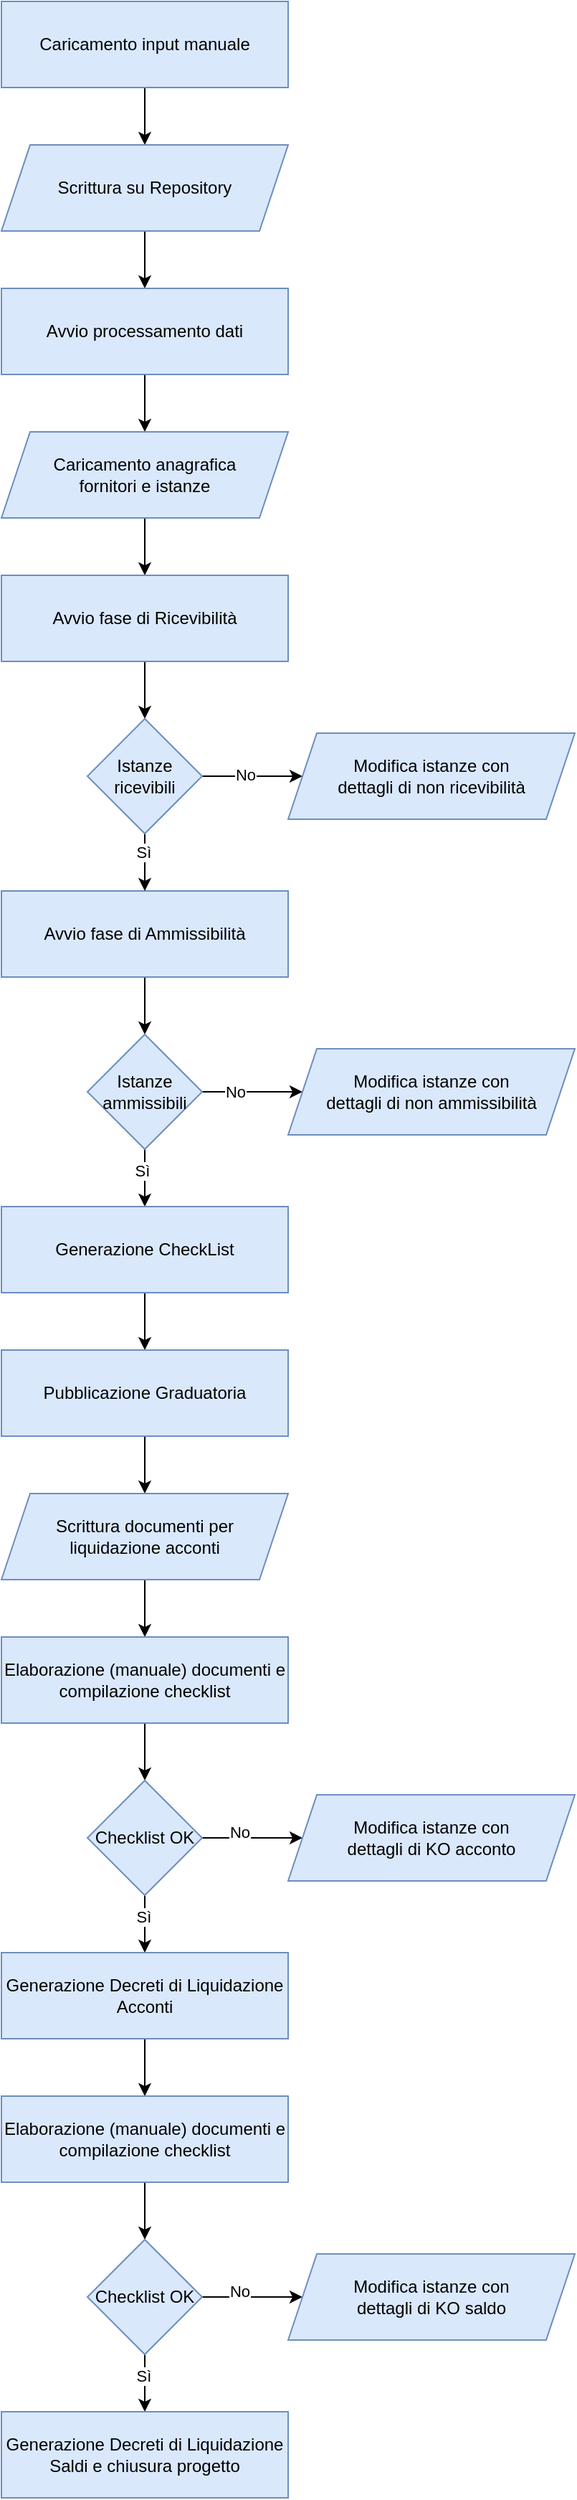 <mxfile version="25.0.3">
  <diagram name="Page-1" id="y5SY14vPfTgrqFBO072k">
    <mxGraphModel dx="1434" dy="746" grid="1" gridSize="10" guides="1" tooltips="1" connect="1" arrows="1" fold="1" page="1" pageScale="1" pageWidth="827" pageHeight="1169" math="0" shadow="0">
      <root>
        <mxCell id="0" />
        <mxCell id="1" parent="0" />
        <mxCell id="a6fkmHo5CkgOSBxt7EsU-4" style="edgeStyle=orthogonalEdgeStyle;rounded=0;orthogonalLoop=1;jettySize=auto;html=1;exitX=0.5;exitY=1;exitDx=0;exitDy=0;" edge="1" parent="1" source="a6fkmHo5CkgOSBxt7EsU-2">
          <mxGeometry relative="1" as="geometry">
            <mxPoint x="340" y="140" as="targetPoint" />
          </mxGeometry>
        </mxCell>
        <mxCell id="a6fkmHo5CkgOSBxt7EsU-2" value="Caricamento input manuale" style="rounded=0;whiteSpace=wrap;html=1;fillColor=#dae8fc;strokeColor=#6c8ebf;" vertex="1" parent="1">
          <mxGeometry x="240" y="40" width="200" height="60" as="geometry" />
        </mxCell>
        <mxCell id="a6fkmHo5CkgOSBxt7EsU-8" style="edgeStyle=orthogonalEdgeStyle;rounded=0;orthogonalLoop=1;jettySize=auto;html=1;exitX=0.5;exitY=1;exitDx=0;exitDy=0;entryX=0.5;entryY=0;entryDx=0;entryDy=0;" edge="1" parent="1" source="a6fkmHo5CkgOSBxt7EsU-6" target="a6fkmHo5CkgOSBxt7EsU-7">
          <mxGeometry relative="1" as="geometry" />
        </mxCell>
        <mxCell id="a6fkmHo5CkgOSBxt7EsU-6" value="Scrittura su&amp;nbsp;&lt;span style=&quot;background-color: initial;&quot;&gt;Repository&lt;/span&gt;" style="shape=parallelogram;perimeter=parallelogramPerimeter;whiteSpace=wrap;html=1;fixedSize=1;fillColor=#dae8fc;strokeColor=#6c8ebf;" vertex="1" parent="1">
          <mxGeometry x="240" y="140" width="200" height="60" as="geometry" />
        </mxCell>
        <mxCell id="a6fkmHo5CkgOSBxt7EsU-10" style="edgeStyle=orthogonalEdgeStyle;rounded=0;orthogonalLoop=1;jettySize=auto;html=1;exitX=0.5;exitY=1;exitDx=0;exitDy=0;entryX=0.5;entryY=0;entryDx=0;entryDy=0;" edge="1" parent="1" source="a6fkmHo5CkgOSBxt7EsU-7" target="a6fkmHo5CkgOSBxt7EsU-9">
          <mxGeometry relative="1" as="geometry" />
        </mxCell>
        <mxCell id="a6fkmHo5CkgOSBxt7EsU-7" value="Avvio processamento dati" style="rounded=0;whiteSpace=wrap;html=1;fillColor=#dae8fc;strokeColor=#6c8ebf;" vertex="1" parent="1">
          <mxGeometry x="240" y="240" width="200" height="60" as="geometry" />
        </mxCell>
        <mxCell id="a6fkmHo5CkgOSBxt7EsU-14" style="edgeStyle=orthogonalEdgeStyle;rounded=0;orthogonalLoop=1;jettySize=auto;html=1;exitX=0.5;exitY=1;exitDx=0;exitDy=0;entryX=0.5;entryY=0;entryDx=0;entryDy=0;" edge="1" parent="1" source="a6fkmHo5CkgOSBxt7EsU-9" target="a6fkmHo5CkgOSBxt7EsU-12">
          <mxGeometry relative="1" as="geometry" />
        </mxCell>
        <mxCell id="a6fkmHo5CkgOSBxt7EsU-9" value="Caricamento anagrafica&lt;div&gt;fornitori e istanze&lt;/div&gt;" style="shape=parallelogram;perimeter=parallelogramPerimeter;whiteSpace=wrap;html=1;fixedSize=1;fillColor=#dae8fc;strokeColor=#6c8ebf;" vertex="1" parent="1">
          <mxGeometry x="240" y="340" width="200" height="60" as="geometry" />
        </mxCell>
        <mxCell id="a6fkmHo5CkgOSBxt7EsU-16" style="edgeStyle=orthogonalEdgeStyle;rounded=0;orthogonalLoop=1;jettySize=auto;html=1;exitX=0.5;exitY=1;exitDx=0;exitDy=0;entryX=0.5;entryY=0;entryDx=0;entryDy=0;" edge="1" parent="1" source="a6fkmHo5CkgOSBxt7EsU-12" target="a6fkmHo5CkgOSBxt7EsU-15">
          <mxGeometry relative="1" as="geometry" />
        </mxCell>
        <mxCell id="a6fkmHo5CkgOSBxt7EsU-12" value="Avvio fase di Ricevibilità" style="rounded=0;whiteSpace=wrap;html=1;fillColor=#dae8fc;strokeColor=#6c8ebf;" vertex="1" parent="1">
          <mxGeometry x="240" y="440" width="200" height="60" as="geometry" />
        </mxCell>
        <mxCell id="a6fkmHo5CkgOSBxt7EsU-25" style="edgeStyle=orthogonalEdgeStyle;rounded=0;orthogonalLoop=1;jettySize=auto;html=1;exitX=0.5;exitY=1;exitDx=0;exitDy=0;entryX=0.5;entryY=0;entryDx=0;entryDy=0;" edge="1" parent="1" source="a6fkmHo5CkgOSBxt7EsU-13" target="a6fkmHo5CkgOSBxt7EsU-22">
          <mxGeometry relative="1" as="geometry" />
        </mxCell>
        <mxCell id="a6fkmHo5CkgOSBxt7EsU-13" value="Avvio fase di Ammissibilità" style="rounded=0;whiteSpace=wrap;html=1;fillColor=#dae8fc;strokeColor=#6c8ebf;" vertex="1" parent="1">
          <mxGeometry x="240" y="660" width="200" height="60" as="geometry" />
        </mxCell>
        <mxCell id="a6fkmHo5CkgOSBxt7EsU-17" style="edgeStyle=orthogonalEdgeStyle;rounded=0;orthogonalLoop=1;jettySize=auto;html=1;exitX=0.5;exitY=1;exitDx=0;exitDy=0;entryX=0.5;entryY=0;entryDx=0;entryDy=0;" edge="1" parent="1" source="a6fkmHo5CkgOSBxt7EsU-15" target="a6fkmHo5CkgOSBxt7EsU-13">
          <mxGeometry relative="1" as="geometry" />
        </mxCell>
        <mxCell id="a6fkmHo5CkgOSBxt7EsU-21" value="Sì" style="edgeLabel;html=1;align=center;verticalAlign=middle;resizable=0;points=[];" vertex="1" connectable="0" parent="a6fkmHo5CkgOSBxt7EsU-17">
          <mxGeometry x="-0.35" y="-1" relative="1" as="geometry">
            <mxPoint as="offset" />
          </mxGeometry>
        </mxCell>
        <mxCell id="a6fkmHo5CkgOSBxt7EsU-19" style="edgeStyle=orthogonalEdgeStyle;rounded=0;orthogonalLoop=1;jettySize=auto;html=1;exitX=1;exitY=0.5;exitDx=0;exitDy=0;" edge="1" parent="1" source="a6fkmHo5CkgOSBxt7EsU-15" target="a6fkmHo5CkgOSBxt7EsU-18">
          <mxGeometry relative="1" as="geometry" />
        </mxCell>
        <mxCell id="a6fkmHo5CkgOSBxt7EsU-20" value="No" style="edgeLabel;html=1;align=center;verticalAlign=middle;resizable=0;points=[];" vertex="1" connectable="0" parent="a6fkmHo5CkgOSBxt7EsU-19">
          <mxGeometry x="-0.143" y="1" relative="1" as="geometry">
            <mxPoint as="offset" />
          </mxGeometry>
        </mxCell>
        <mxCell id="a6fkmHo5CkgOSBxt7EsU-15" value="Istanze ricevibili" style="rhombus;whiteSpace=wrap;html=1;fillColor=#dae8fc;strokeColor=#6c8ebf;" vertex="1" parent="1">
          <mxGeometry x="300" y="540" width="80" height="80" as="geometry" />
        </mxCell>
        <mxCell id="a6fkmHo5CkgOSBxt7EsU-18" value="Modifica istanze con&lt;div&gt;dettagli di non ricevibilità&lt;/div&gt;" style="shape=parallelogram;perimeter=parallelogramPerimeter;whiteSpace=wrap;html=1;fixedSize=1;fillColor=#dae8fc;strokeColor=#6c8ebf;" vertex="1" parent="1">
          <mxGeometry x="440" y="550" width="200" height="60" as="geometry" />
        </mxCell>
        <mxCell id="a6fkmHo5CkgOSBxt7EsU-24" style="edgeStyle=orthogonalEdgeStyle;rounded=0;orthogonalLoop=1;jettySize=auto;html=1;exitX=1;exitY=0.5;exitDx=0;exitDy=0;entryX=0;entryY=0.5;entryDx=0;entryDy=0;" edge="1" parent="1" source="a6fkmHo5CkgOSBxt7EsU-22" target="a6fkmHo5CkgOSBxt7EsU-23">
          <mxGeometry relative="1" as="geometry" />
        </mxCell>
        <mxCell id="a6fkmHo5CkgOSBxt7EsU-26" value="No" style="edgeLabel;html=1;align=center;verticalAlign=middle;resizable=0;points=[];" vertex="1" connectable="0" parent="a6fkmHo5CkgOSBxt7EsU-24">
          <mxGeometry x="-0.343" relative="1" as="geometry">
            <mxPoint as="offset" />
          </mxGeometry>
        </mxCell>
        <mxCell id="a6fkmHo5CkgOSBxt7EsU-28" style="edgeStyle=orthogonalEdgeStyle;rounded=0;orthogonalLoop=1;jettySize=auto;html=1;exitX=0.5;exitY=1;exitDx=0;exitDy=0;entryX=0.5;entryY=0;entryDx=0;entryDy=0;" edge="1" parent="1" source="a6fkmHo5CkgOSBxt7EsU-22" target="a6fkmHo5CkgOSBxt7EsU-27">
          <mxGeometry relative="1" as="geometry" />
        </mxCell>
        <mxCell id="a6fkmHo5CkgOSBxt7EsU-29" value="Sì" style="edgeLabel;html=1;align=center;verticalAlign=middle;resizable=0;points=[];" vertex="1" connectable="0" parent="a6fkmHo5CkgOSBxt7EsU-28">
          <mxGeometry x="-0.25" y="-2" relative="1" as="geometry">
            <mxPoint as="offset" />
          </mxGeometry>
        </mxCell>
        <mxCell id="a6fkmHo5CkgOSBxt7EsU-22" value="Istanze ammissibili" style="rhombus;whiteSpace=wrap;html=1;fillColor=#dae8fc;strokeColor=#6c8ebf;" vertex="1" parent="1">
          <mxGeometry x="300" y="760" width="80" height="80" as="geometry" />
        </mxCell>
        <mxCell id="a6fkmHo5CkgOSBxt7EsU-23" value="Modifica istanze con&lt;div&gt;dettagli di non ammissibilità&lt;/div&gt;" style="shape=parallelogram;perimeter=parallelogramPerimeter;whiteSpace=wrap;html=1;fixedSize=1;fillColor=#dae8fc;strokeColor=#6c8ebf;" vertex="1" parent="1">
          <mxGeometry x="440" y="770" width="200" height="60" as="geometry" />
        </mxCell>
        <mxCell id="a6fkmHo5CkgOSBxt7EsU-31" style="edgeStyle=orthogonalEdgeStyle;rounded=0;orthogonalLoop=1;jettySize=auto;html=1;exitX=0.5;exitY=1;exitDx=0;exitDy=0;entryX=0.5;entryY=0;entryDx=0;entryDy=0;" edge="1" parent="1" source="a6fkmHo5CkgOSBxt7EsU-27" target="a6fkmHo5CkgOSBxt7EsU-30">
          <mxGeometry relative="1" as="geometry" />
        </mxCell>
        <mxCell id="a6fkmHo5CkgOSBxt7EsU-27" value="Generazione CheckList" style="rounded=0;whiteSpace=wrap;html=1;fillColor=#dae8fc;strokeColor=#6c8ebf;" vertex="1" parent="1">
          <mxGeometry x="240" y="880" width="200" height="60" as="geometry" />
        </mxCell>
        <mxCell id="a6fkmHo5CkgOSBxt7EsU-34" style="edgeStyle=orthogonalEdgeStyle;rounded=0;orthogonalLoop=1;jettySize=auto;html=1;exitX=0.5;exitY=1;exitDx=0;exitDy=0;entryX=0.5;entryY=0;entryDx=0;entryDy=0;" edge="1" parent="1" source="a6fkmHo5CkgOSBxt7EsU-30" target="a6fkmHo5CkgOSBxt7EsU-33">
          <mxGeometry relative="1" as="geometry" />
        </mxCell>
        <mxCell id="a6fkmHo5CkgOSBxt7EsU-30" value="Pubblicazione Graduatoria" style="rounded=0;whiteSpace=wrap;html=1;fillColor=#dae8fc;strokeColor=#6c8ebf;" vertex="1" parent="1">
          <mxGeometry x="240" y="980" width="200" height="60" as="geometry" />
        </mxCell>
        <mxCell id="a6fkmHo5CkgOSBxt7EsU-36" style="edgeStyle=orthogonalEdgeStyle;rounded=0;orthogonalLoop=1;jettySize=auto;html=1;exitX=0.5;exitY=1;exitDx=0;exitDy=0;entryX=0.5;entryY=0;entryDx=0;entryDy=0;" edge="1" parent="1" source="a6fkmHo5CkgOSBxt7EsU-33" target="a6fkmHo5CkgOSBxt7EsU-35">
          <mxGeometry relative="1" as="geometry" />
        </mxCell>
        <mxCell id="a6fkmHo5CkgOSBxt7EsU-33" value="Scrittura documenti per&lt;div&gt;liquidazione acconti&lt;/div&gt;" style="shape=parallelogram;perimeter=parallelogramPerimeter;whiteSpace=wrap;html=1;fixedSize=1;fillColor=#dae8fc;strokeColor=#6c8ebf;" vertex="1" parent="1">
          <mxGeometry x="240" y="1080" width="200" height="60" as="geometry" />
        </mxCell>
        <mxCell id="a6fkmHo5CkgOSBxt7EsU-38" style="edgeStyle=orthogonalEdgeStyle;rounded=0;orthogonalLoop=1;jettySize=auto;html=1;exitX=0.5;exitY=1;exitDx=0;exitDy=0;entryX=0.5;entryY=0;entryDx=0;entryDy=0;" edge="1" parent="1" source="a6fkmHo5CkgOSBxt7EsU-35" target="a6fkmHo5CkgOSBxt7EsU-37">
          <mxGeometry relative="1" as="geometry" />
        </mxCell>
        <mxCell id="a6fkmHo5CkgOSBxt7EsU-35" value="Elaborazione (manuale) documenti e compilazione checklist" style="rounded=0;whiteSpace=wrap;html=1;fillColor=#dae8fc;strokeColor=#6c8ebf;" vertex="1" parent="1">
          <mxGeometry x="240" y="1180" width="200" height="60" as="geometry" />
        </mxCell>
        <mxCell id="a6fkmHo5CkgOSBxt7EsU-40" style="edgeStyle=orthogonalEdgeStyle;rounded=0;orthogonalLoop=1;jettySize=auto;html=1;exitX=1;exitY=0.5;exitDx=0;exitDy=0;" edge="1" parent="1" source="a6fkmHo5CkgOSBxt7EsU-37" target="a6fkmHo5CkgOSBxt7EsU-39">
          <mxGeometry relative="1" as="geometry" />
        </mxCell>
        <mxCell id="a6fkmHo5CkgOSBxt7EsU-41" value="No" style="edgeLabel;html=1;align=center;verticalAlign=middle;resizable=0;points=[];" vertex="1" connectable="0" parent="a6fkmHo5CkgOSBxt7EsU-40">
          <mxGeometry x="-0.257" y="4" relative="1" as="geometry">
            <mxPoint as="offset" />
          </mxGeometry>
        </mxCell>
        <mxCell id="a6fkmHo5CkgOSBxt7EsU-43" style="edgeStyle=orthogonalEdgeStyle;rounded=0;orthogonalLoop=1;jettySize=auto;html=1;exitX=0.5;exitY=1;exitDx=0;exitDy=0;entryX=0.5;entryY=0;entryDx=0;entryDy=0;" edge="1" parent="1" source="a6fkmHo5CkgOSBxt7EsU-37" target="a6fkmHo5CkgOSBxt7EsU-42">
          <mxGeometry relative="1" as="geometry" />
        </mxCell>
        <mxCell id="a6fkmHo5CkgOSBxt7EsU-44" value="Sì" style="edgeLabel;html=1;align=center;verticalAlign=middle;resizable=0;points=[];" vertex="1" connectable="0" parent="a6fkmHo5CkgOSBxt7EsU-43">
          <mxGeometry x="-0.25" y="-1" relative="1" as="geometry">
            <mxPoint as="offset" />
          </mxGeometry>
        </mxCell>
        <mxCell id="a6fkmHo5CkgOSBxt7EsU-37" value="Checklist OK" style="rhombus;whiteSpace=wrap;html=1;fillColor=#dae8fc;strokeColor=#6c8ebf;" vertex="1" parent="1">
          <mxGeometry x="300" y="1280" width="80" height="80" as="geometry" />
        </mxCell>
        <mxCell id="a6fkmHo5CkgOSBxt7EsU-39" value="Modifica istanze con&lt;div&gt;dettagli di KO acconto&lt;/div&gt;" style="shape=parallelogram;perimeter=parallelogramPerimeter;whiteSpace=wrap;html=1;fixedSize=1;fillColor=#dae8fc;strokeColor=#6c8ebf;" vertex="1" parent="1">
          <mxGeometry x="440" y="1290" width="200" height="60" as="geometry" />
        </mxCell>
        <mxCell id="a6fkmHo5CkgOSBxt7EsU-54" style="edgeStyle=orthogonalEdgeStyle;rounded=0;orthogonalLoop=1;jettySize=auto;html=1;exitX=0.5;exitY=1;exitDx=0;exitDy=0;" edge="1" parent="1" source="a6fkmHo5CkgOSBxt7EsU-42" target="a6fkmHo5CkgOSBxt7EsU-46">
          <mxGeometry relative="1" as="geometry" />
        </mxCell>
        <mxCell id="a6fkmHo5CkgOSBxt7EsU-42" value="Generazione Decreti di Liquidazione Acconti" style="rounded=0;whiteSpace=wrap;html=1;fillColor=#dae8fc;strokeColor=#6c8ebf;" vertex="1" parent="1">
          <mxGeometry x="240" y="1400" width="200" height="60" as="geometry" />
        </mxCell>
        <mxCell id="a6fkmHo5CkgOSBxt7EsU-45" style="edgeStyle=orthogonalEdgeStyle;rounded=0;orthogonalLoop=1;jettySize=auto;html=1;exitX=0.5;exitY=1;exitDx=0;exitDy=0;entryX=0.5;entryY=0;entryDx=0;entryDy=0;" edge="1" parent="1" source="a6fkmHo5CkgOSBxt7EsU-46" target="a6fkmHo5CkgOSBxt7EsU-51">
          <mxGeometry relative="1" as="geometry" />
        </mxCell>
        <mxCell id="a6fkmHo5CkgOSBxt7EsU-46" value="Elaborazione (manuale) documenti e compilazione checklist" style="rounded=0;whiteSpace=wrap;html=1;fillColor=#dae8fc;strokeColor=#6c8ebf;" vertex="1" parent="1">
          <mxGeometry x="240" y="1500" width="200" height="60" as="geometry" />
        </mxCell>
        <mxCell id="a6fkmHo5CkgOSBxt7EsU-47" style="edgeStyle=orthogonalEdgeStyle;rounded=0;orthogonalLoop=1;jettySize=auto;html=1;exitX=1;exitY=0.5;exitDx=0;exitDy=0;" edge="1" parent="1" source="a6fkmHo5CkgOSBxt7EsU-51" target="a6fkmHo5CkgOSBxt7EsU-52">
          <mxGeometry relative="1" as="geometry" />
        </mxCell>
        <mxCell id="a6fkmHo5CkgOSBxt7EsU-48" value="No" style="edgeLabel;html=1;align=center;verticalAlign=middle;resizable=0;points=[];" vertex="1" connectable="0" parent="a6fkmHo5CkgOSBxt7EsU-47">
          <mxGeometry x="-0.257" y="4" relative="1" as="geometry">
            <mxPoint as="offset" />
          </mxGeometry>
        </mxCell>
        <mxCell id="a6fkmHo5CkgOSBxt7EsU-49" style="edgeStyle=orthogonalEdgeStyle;rounded=0;orthogonalLoop=1;jettySize=auto;html=1;exitX=0.5;exitY=1;exitDx=0;exitDy=0;entryX=0.5;entryY=0;entryDx=0;entryDy=0;" edge="1" parent="1" source="a6fkmHo5CkgOSBxt7EsU-51" target="a6fkmHo5CkgOSBxt7EsU-53">
          <mxGeometry relative="1" as="geometry" />
        </mxCell>
        <mxCell id="a6fkmHo5CkgOSBxt7EsU-50" value="Sì" style="edgeLabel;html=1;align=center;verticalAlign=middle;resizable=0;points=[];" vertex="1" connectable="0" parent="a6fkmHo5CkgOSBxt7EsU-49">
          <mxGeometry x="-0.25" y="-1" relative="1" as="geometry">
            <mxPoint as="offset" />
          </mxGeometry>
        </mxCell>
        <mxCell id="a6fkmHo5CkgOSBxt7EsU-51" value="Checklist OK" style="rhombus;whiteSpace=wrap;html=1;fillColor=#dae8fc;strokeColor=#6c8ebf;" vertex="1" parent="1">
          <mxGeometry x="300" y="1600" width="80" height="80" as="geometry" />
        </mxCell>
        <mxCell id="a6fkmHo5CkgOSBxt7EsU-52" value="Modifica istanze con&lt;div&gt;dettagli di KO saldo&lt;/div&gt;" style="shape=parallelogram;perimeter=parallelogramPerimeter;whiteSpace=wrap;html=1;fixedSize=1;fillColor=#dae8fc;strokeColor=#6c8ebf;" vertex="1" parent="1">
          <mxGeometry x="440" y="1610" width="200" height="60" as="geometry" />
        </mxCell>
        <mxCell id="a6fkmHo5CkgOSBxt7EsU-53" value="Generazione Decreti di Liquidazione Saldi e chiusura progetto" style="rounded=0;whiteSpace=wrap;html=1;fillColor=#dae8fc;strokeColor=#6c8ebf;" vertex="1" parent="1">
          <mxGeometry x="240" y="1720" width="200" height="60" as="geometry" />
        </mxCell>
      </root>
    </mxGraphModel>
  </diagram>
</mxfile>

